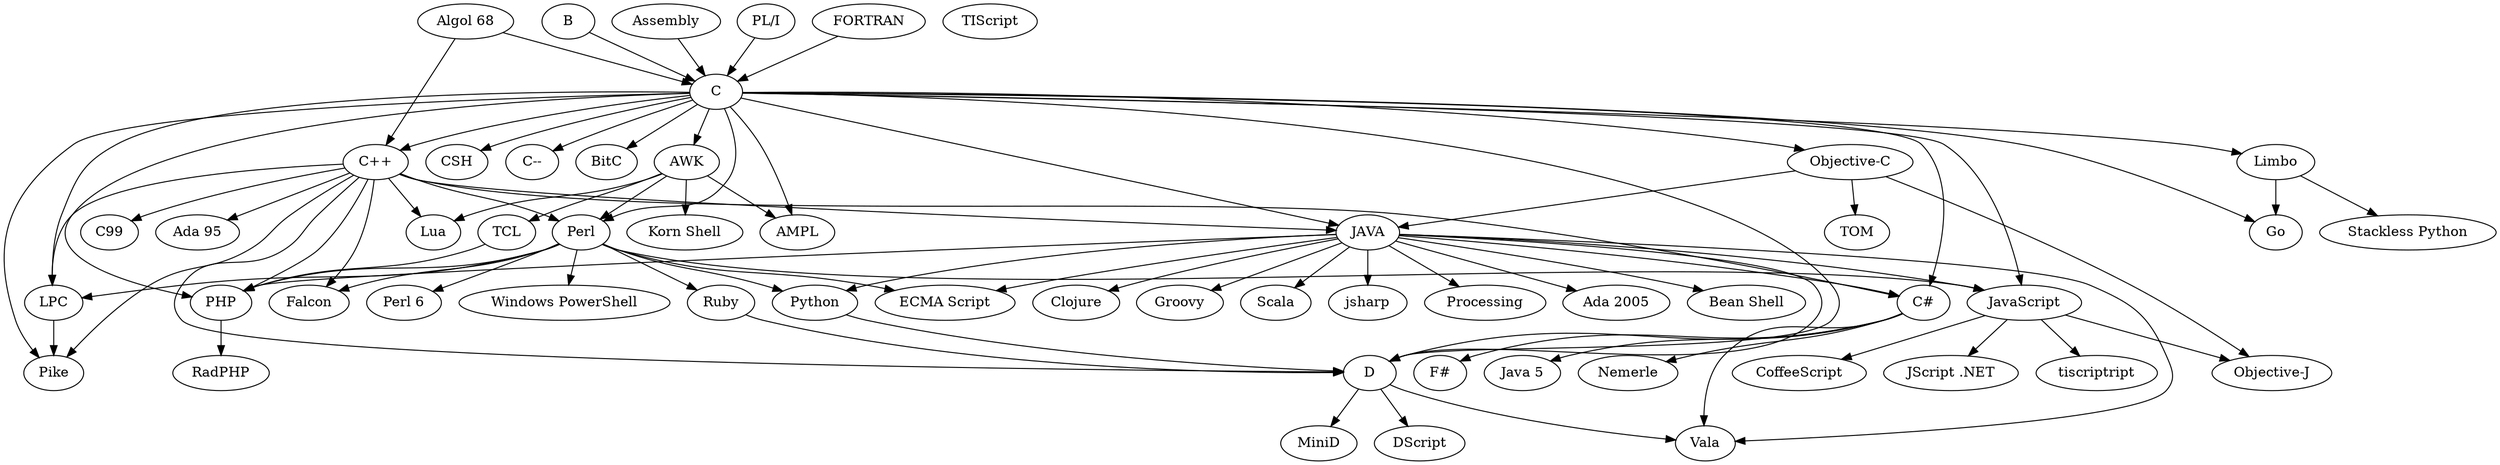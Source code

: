 strict digraph "<stdin>" {
rankdir=TB
b [label="B"]
c [label="C"]
algol68 [label="Algol 68"]
assembly [label="Assembly"]
pli [label="PL/I"]
fortran [label="FORTRAN"]
ampl [label="AMPL"]
awk [label="AWK"]
csh [label="CSH"]
cplusplus [label="C++"]
cminusminus [label="C--"]
csharp [label="C#"]
objectivec [label="Objective-C"]
bitc [label="BitC"]
d [label="D"]
go [label="Go"]
java [label="JAVA"]
javascript [label="JavaScript"]
limbo [label="Limbo"]
lpc [label="LPC"]
perl [label="Perl"]
php [label="PHP"]
pike [label="Pike"]
processing [label="Processing"]
tcl [label="TCL"]
ksh [label="Korn Shell"]
lua [label="Lua"]
c99 [label="C99"]
falcon [label="Falcon"]
ada95 [label="Ada 95"]
fsharp [label="F#"]
java5 [label="Java 5"]
nemerle [label="Nemerle"]
vala [label="Vala"]
tom [label="TOM"]
objectivej [label="Objective-J"]
minid [label="MiniD"]
dscript [label="DScript"]
python [label="Python"]
ruby [label="Ruby"]
ada2005 [label="Ada 2005"]
beanshell [label="Bean Shell"]
clojure [label="Clojure"]
ecmascript [label="ECMA Script"]
groovy [label="Groovy"]
scala [label="Scala"]
coffeescript [label="CoffeeScript"]
jscriptnet [label="JScript .NET"]
tiscript [label="TIScript"]
stacklesspython [label="Stackless Python"]
windowspowershell [label="Windows PowerShell"]
perl6 [label="Perl 6"]
radphp [label="RadPHP"]

b->c
algol68->c
algol68->cplusplus
assembly->c
pli->c
fortran->c
c->ampl
c->awk
c->csh
c->cplusplus
c->cminusminus
c->csharp
c->objectivec
c->bitc
c->d
c->go
c->java
c->javascript
c->limbo
c->lpc
c->perl
c->php
c->pike
awk->ampl
awk->tcl
awk->ksh
awk->lua
awk->perl
cplusplus->perl
cplusplus->lpc
cplusplus->lua
cplusplus->pike
cplusplus->ada95
cplusplus->java
cplusplus->php
cplusplus->d
cplusplus->c99
cplusplus->csharp
cplusplus->falcon
csharp->d
csharp->fsharp
csharp->java5
csharp->nemerle
csharp->vala
java->csharp
java->d
java->ada2005
java->beanshell
java->csharp
java->clojure
java->ecmascript
java->groovy
java->jsharp
java->javascript
java->php
java->processing
java->python
java->scala
java->vala
javascript->coffeescript
javascript->jscriptnet
javascript->objectivej
javascript->tiscriptript
python->d
ruby->d
objectivec->tom
objectivec->java
objectivec->objectivej
d->minid
d->dscript
d->vala
limbo->go
limbo->stacklesspython
lpc->pike
perl->python
perl->php
perl->ruby
perl->ecmascript
perl->lpc
perl->windowspowershell
perl->javascript
perl->falcon
perl->perl6
php->radphp
tcl->php
}

